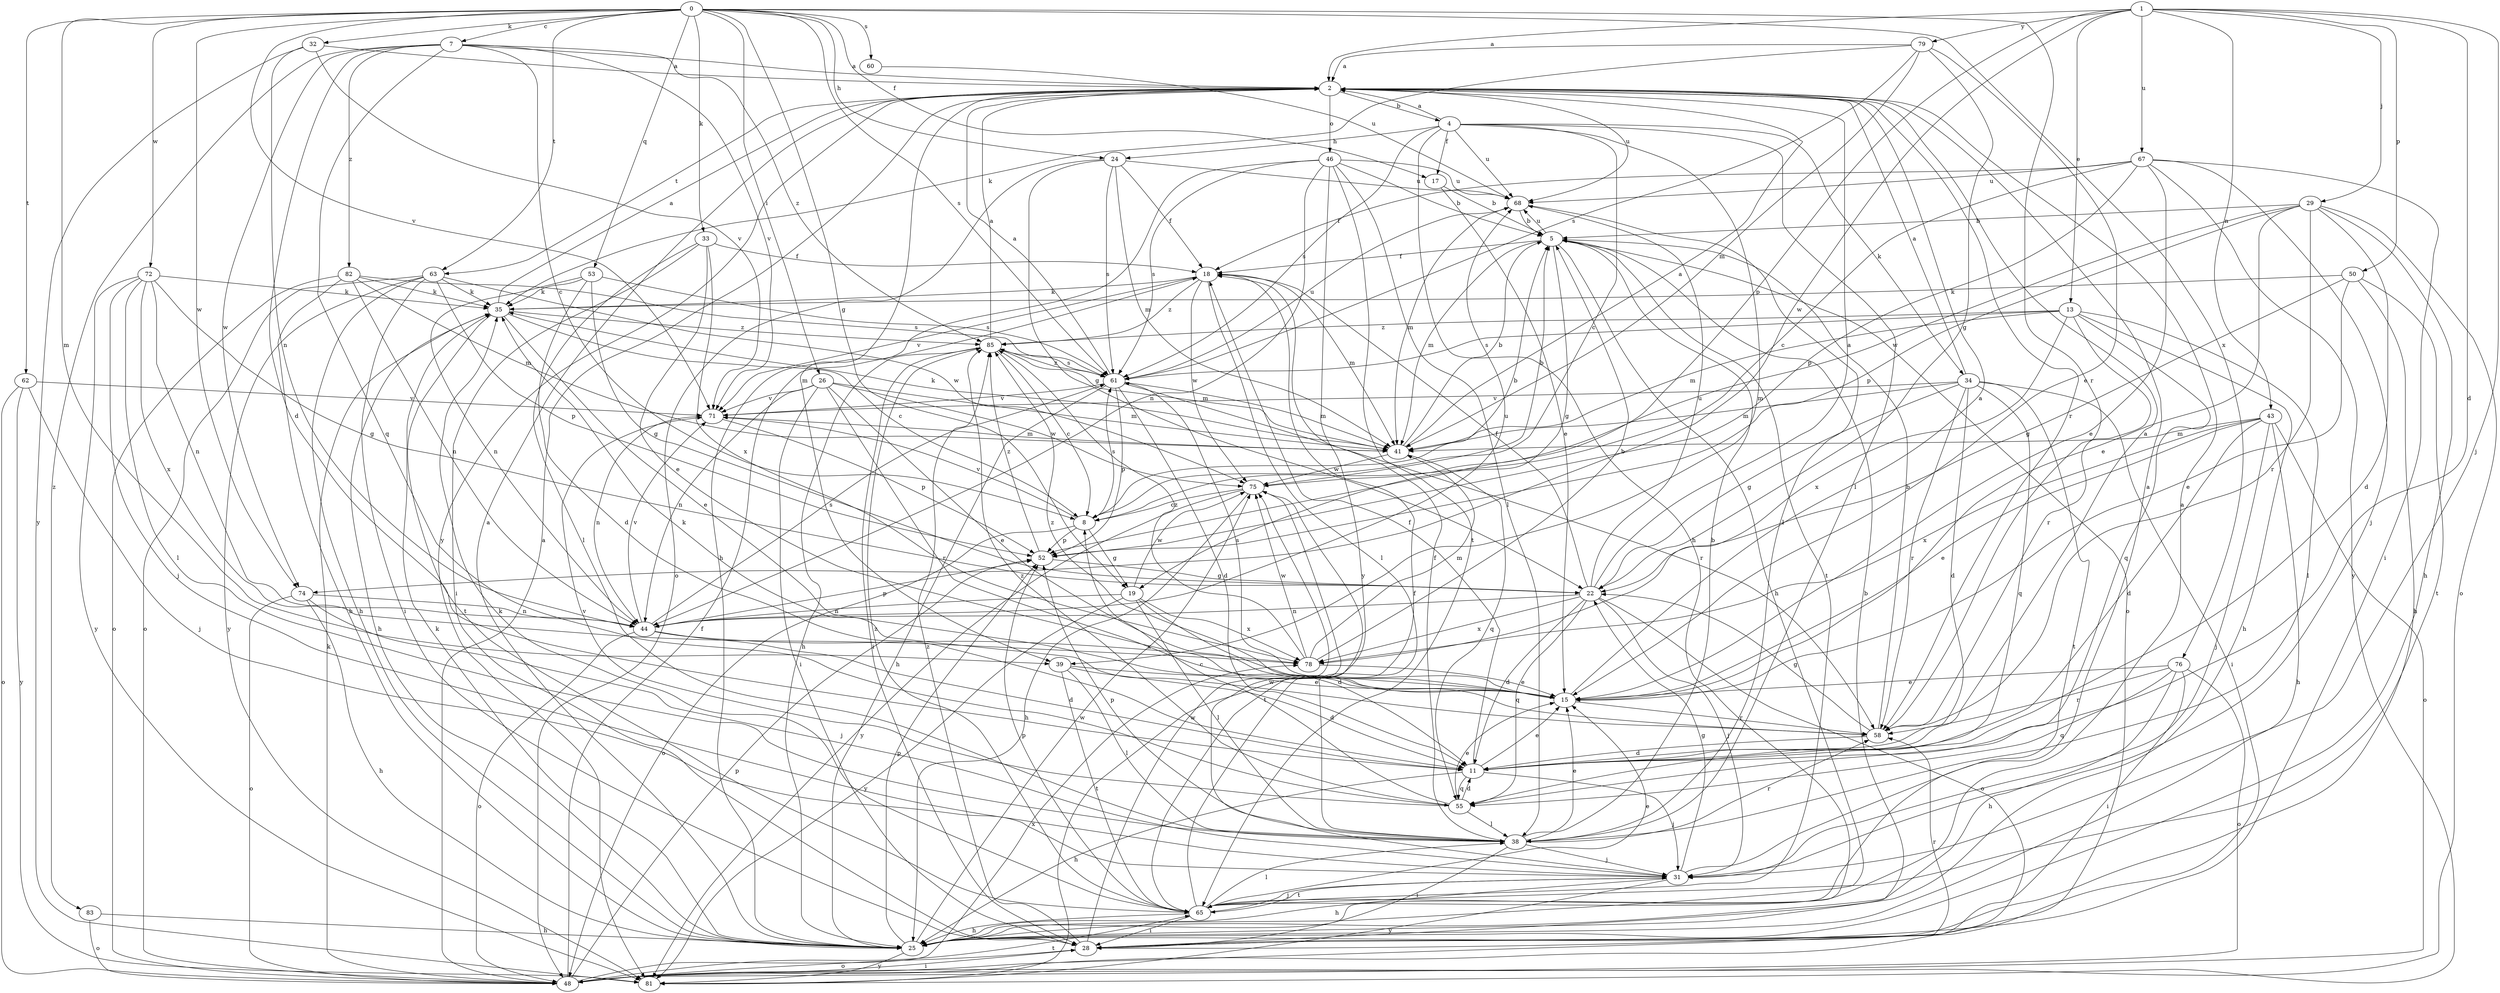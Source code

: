 strict digraph  {
0;
1;
2;
4;
5;
7;
8;
11;
13;
15;
17;
18;
19;
22;
24;
25;
26;
28;
29;
31;
32;
33;
34;
35;
38;
39;
41;
43;
44;
46;
48;
50;
52;
53;
55;
58;
60;
61;
62;
63;
65;
67;
68;
71;
72;
74;
75;
76;
78;
79;
81;
82;
83;
85;
0 -> 7  [label=c];
0 -> 17  [label=f];
0 -> 19  [label=g];
0 -> 24  [label=h];
0 -> 26  [label=i];
0 -> 32  [label=k];
0 -> 33  [label=k];
0 -> 39  [label=m];
0 -> 53  [label=q];
0 -> 58  [label=r];
0 -> 60  [label=s];
0 -> 61  [label=s];
0 -> 62  [label=t];
0 -> 63  [label=t];
0 -> 71  [label=v];
0 -> 72  [label=w];
0 -> 74  [label=w];
0 -> 76  [label=x];
1 -> 2  [label=a];
1 -> 11  [label=d];
1 -> 13  [label=e];
1 -> 29  [label=j];
1 -> 31  [label=j];
1 -> 43  [label=n];
1 -> 50  [label=p];
1 -> 52  [label=p];
1 -> 67  [label=u];
1 -> 74  [label=w];
1 -> 79  [label=y];
2 -> 4  [label=b];
2 -> 39  [label=m];
2 -> 46  [label=o];
2 -> 58  [label=r];
2 -> 63  [label=t];
2 -> 68  [label=u];
2 -> 81  [label=y];
4 -> 2  [label=a];
4 -> 8  [label=c];
4 -> 17  [label=f];
4 -> 24  [label=h];
4 -> 25  [label=h];
4 -> 34  [label=k];
4 -> 38  [label=l];
4 -> 39  [label=m];
4 -> 61  [label=s];
4 -> 68  [label=u];
5 -> 18  [label=f];
5 -> 19  [label=g];
5 -> 25  [label=h];
5 -> 41  [label=m];
5 -> 48  [label=o];
5 -> 65  [label=t];
5 -> 68  [label=u];
7 -> 2  [label=a];
7 -> 8  [label=c];
7 -> 11  [label=d];
7 -> 55  [label=q];
7 -> 71  [label=v];
7 -> 74  [label=w];
7 -> 82  [label=z];
7 -> 83  [label=z];
7 -> 85  [label=z];
8 -> 5  [label=b];
8 -> 19  [label=g];
8 -> 48  [label=o];
8 -> 52  [label=p];
8 -> 61  [label=s];
8 -> 71  [label=v];
11 -> 2  [label=a];
11 -> 15  [label=e];
11 -> 18  [label=f];
11 -> 25  [label=h];
11 -> 31  [label=j];
11 -> 55  [label=q];
13 -> 25  [label=h];
13 -> 38  [label=l];
13 -> 41  [label=m];
13 -> 55  [label=q];
13 -> 58  [label=r];
13 -> 61  [label=s];
13 -> 78  [label=x];
13 -> 85  [label=z];
15 -> 2  [label=a];
15 -> 58  [label=r];
15 -> 61  [label=s];
15 -> 85  [label=z];
17 -> 5  [label=b];
17 -> 15  [label=e];
18 -> 35  [label=k];
18 -> 38  [label=l];
18 -> 41  [label=m];
18 -> 71  [label=v];
18 -> 75  [label=w];
18 -> 85  [label=z];
19 -> 11  [label=d];
19 -> 38  [label=l];
19 -> 44  [label=n];
19 -> 75  [label=w];
19 -> 78  [label=x];
19 -> 81  [label=y];
22 -> 2  [label=a];
22 -> 11  [label=d];
22 -> 18  [label=f];
22 -> 31  [label=j];
22 -> 44  [label=n];
22 -> 48  [label=o];
22 -> 55  [label=q];
22 -> 68  [label=u];
22 -> 78  [label=x];
24 -> 18  [label=f];
24 -> 22  [label=g];
24 -> 41  [label=m];
24 -> 48  [label=o];
24 -> 61  [label=s];
24 -> 68  [label=u];
25 -> 2  [label=a];
25 -> 35  [label=k];
25 -> 52  [label=p];
25 -> 75  [label=w];
25 -> 81  [label=y];
26 -> 15  [label=e];
26 -> 28  [label=i];
26 -> 41  [label=m];
26 -> 44  [label=n];
26 -> 58  [label=r];
26 -> 71  [label=v];
26 -> 75  [label=w];
28 -> 5  [label=b];
28 -> 48  [label=o];
28 -> 58  [label=r];
28 -> 75  [label=w];
28 -> 85  [label=z];
29 -> 5  [label=b];
29 -> 11  [label=d];
29 -> 15  [label=e];
29 -> 25  [label=h];
29 -> 48  [label=o];
29 -> 52  [label=p];
29 -> 58  [label=r];
29 -> 75  [label=w];
31 -> 2  [label=a];
31 -> 22  [label=g];
31 -> 25  [label=h];
31 -> 65  [label=t];
31 -> 75  [label=w];
31 -> 81  [label=y];
32 -> 2  [label=a];
32 -> 44  [label=n];
32 -> 71  [label=v];
32 -> 81  [label=y];
33 -> 15  [label=e];
33 -> 18  [label=f];
33 -> 28  [label=i];
33 -> 38  [label=l];
33 -> 78  [label=x];
34 -> 2  [label=a];
34 -> 11  [label=d];
34 -> 22  [label=g];
34 -> 28  [label=i];
34 -> 41  [label=m];
34 -> 55  [label=q];
34 -> 58  [label=r];
34 -> 65  [label=t];
34 -> 71  [label=v];
35 -> 2  [label=a];
35 -> 8  [label=c];
35 -> 15  [label=e];
35 -> 25  [label=h];
35 -> 65  [label=t];
35 -> 85  [label=z];
38 -> 5  [label=b];
38 -> 15  [label=e];
38 -> 18  [label=f];
38 -> 28  [label=i];
38 -> 31  [label=j];
38 -> 52  [label=p];
38 -> 58  [label=r];
39 -> 11  [label=d];
39 -> 15  [label=e];
39 -> 38  [label=l];
39 -> 65  [label=t];
41 -> 2  [label=a];
41 -> 5  [label=b];
41 -> 35  [label=k];
41 -> 55  [label=q];
41 -> 75  [label=w];
43 -> 11  [label=d];
43 -> 15  [label=e];
43 -> 25  [label=h];
43 -> 31  [label=j];
43 -> 41  [label=m];
43 -> 48  [label=o];
43 -> 78  [label=x];
44 -> 11  [label=d];
44 -> 48  [label=o];
44 -> 52  [label=p];
44 -> 61  [label=s];
44 -> 68  [label=u];
44 -> 71  [label=v];
44 -> 78  [label=x];
46 -> 5  [label=b];
46 -> 25  [label=h];
46 -> 38  [label=l];
46 -> 44  [label=n];
46 -> 61  [label=s];
46 -> 65  [label=t];
46 -> 68  [label=u];
46 -> 81  [label=y];
48 -> 2  [label=a];
48 -> 18  [label=f];
48 -> 28  [label=i];
48 -> 35  [label=k];
48 -> 52  [label=p];
48 -> 65  [label=t];
48 -> 78  [label=x];
50 -> 15  [label=e];
50 -> 22  [label=g];
50 -> 25  [label=h];
50 -> 35  [label=k];
50 -> 65  [label=t];
52 -> 22  [label=g];
52 -> 85  [label=z];
53 -> 11  [label=d];
53 -> 22  [label=g];
53 -> 35  [label=k];
53 -> 44  [label=n];
53 -> 61  [label=s];
55 -> 8  [label=c];
55 -> 11  [label=d];
55 -> 15  [label=e];
55 -> 38  [label=l];
55 -> 71  [label=v];
55 -> 85  [label=z];
58 -> 5  [label=b];
58 -> 11  [label=d];
58 -> 22  [label=g];
58 -> 35  [label=k];
60 -> 68  [label=u];
61 -> 2  [label=a];
61 -> 11  [label=d];
61 -> 25  [label=h];
61 -> 41  [label=m];
61 -> 52  [label=p];
61 -> 58  [label=r];
61 -> 68  [label=u];
61 -> 71  [label=v];
61 -> 85  [label=z];
62 -> 31  [label=j];
62 -> 48  [label=o];
62 -> 71  [label=v];
62 -> 81  [label=y];
63 -> 25  [label=h];
63 -> 28  [label=i];
63 -> 35  [label=k];
63 -> 48  [label=o];
63 -> 52  [label=p];
63 -> 75  [label=w];
63 -> 81  [label=y];
65 -> 2  [label=a];
65 -> 15  [label=e];
65 -> 18  [label=f];
65 -> 25  [label=h];
65 -> 28  [label=i];
65 -> 31  [label=j];
65 -> 35  [label=k];
65 -> 38  [label=l];
65 -> 52  [label=p];
65 -> 85  [label=z];
67 -> 8  [label=c];
67 -> 15  [label=e];
67 -> 18  [label=f];
67 -> 28  [label=i];
67 -> 31  [label=j];
67 -> 52  [label=p];
67 -> 68  [label=u];
67 -> 81  [label=y];
68 -> 5  [label=b];
68 -> 38  [label=l];
68 -> 41  [label=m];
71 -> 41  [label=m];
71 -> 44  [label=n];
71 -> 52  [label=p];
72 -> 22  [label=g];
72 -> 31  [label=j];
72 -> 35  [label=k];
72 -> 38  [label=l];
72 -> 44  [label=n];
72 -> 78  [label=x];
72 -> 81  [label=y];
74 -> 25  [label=h];
74 -> 31  [label=j];
74 -> 44  [label=n];
74 -> 48  [label=o];
75 -> 5  [label=b];
75 -> 8  [label=c];
75 -> 25  [label=h];
75 -> 65  [label=t];
75 -> 81  [label=y];
76 -> 15  [label=e];
76 -> 25  [label=h];
76 -> 28  [label=i];
76 -> 48  [label=o];
76 -> 55  [label=q];
76 -> 58  [label=r];
78 -> 5  [label=b];
78 -> 15  [label=e];
78 -> 41  [label=m];
78 -> 75  [label=w];
78 -> 85  [label=z];
79 -> 2  [label=a];
79 -> 15  [label=e];
79 -> 22  [label=g];
79 -> 35  [label=k];
79 -> 41  [label=m];
79 -> 61  [label=s];
82 -> 25  [label=h];
82 -> 35  [label=k];
82 -> 41  [label=m];
82 -> 44  [label=n];
82 -> 48  [label=o];
82 -> 61  [label=s];
83 -> 25  [label=h];
83 -> 48  [label=o];
85 -> 2  [label=a];
85 -> 8  [label=c];
85 -> 25  [label=h];
85 -> 28  [label=i];
85 -> 41  [label=m];
85 -> 61  [label=s];
}
